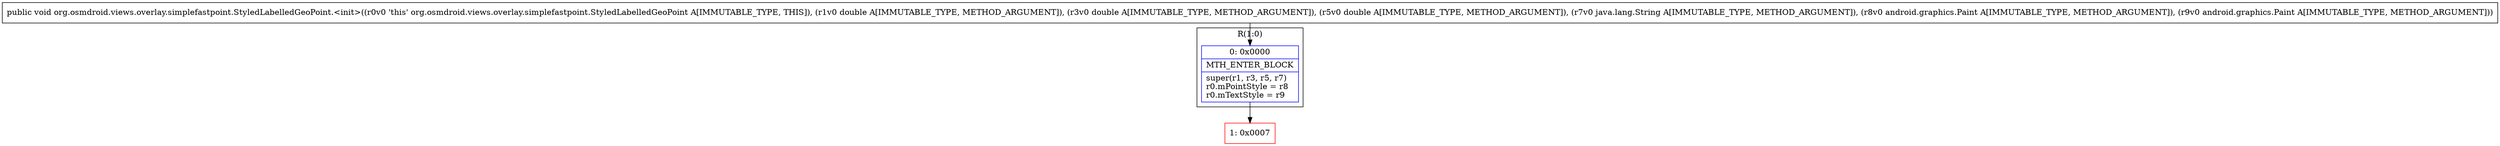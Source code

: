 digraph "CFG fororg.osmdroid.views.overlay.simplefastpoint.StyledLabelledGeoPoint.\<init\>(DDDLjava\/lang\/String;Landroid\/graphics\/Paint;Landroid\/graphics\/Paint;)V" {
subgraph cluster_Region_1815949495 {
label = "R(1:0)";
node [shape=record,color=blue];
Node_0 [shape=record,label="{0\:\ 0x0000|MTH_ENTER_BLOCK\l|super(r1, r3, r5, r7)\lr0.mPointStyle = r8\lr0.mTextStyle = r9\l}"];
}
Node_1 [shape=record,color=red,label="{1\:\ 0x0007}"];
MethodNode[shape=record,label="{public void org.osmdroid.views.overlay.simplefastpoint.StyledLabelledGeoPoint.\<init\>((r0v0 'this' org.osmdroid.views.overlay.simplefastpoint.StyledLabelledGeoPoint A[IMMUTABLE_TYPE, THIS]), (r1v0 double A[IMMUTABLE_TYPE, METHOD_ARGUMENT]), (r3v0 double A[IMMUTABLE_TYPE, METHOD_ARGUMENT]), (r5v0 double A[IMMUTABLE_TYPE, METHOD_ARGUMENT]), (r7v0 java.lang.String A[IMMUTABLE_TYPE, METHOD_ARGUMENT]), (r8v0 android.graphics.Paint A[IMMUTABLE_TYPE, METHOD_ARGUMENT]), (r9v0 android.graphics.Paint A[IMMUTABLE_TYPE, METHOD_ARGUMENT])) }"];
MethodNode -> Node_0;
Node_0 -> Node_1;
}

